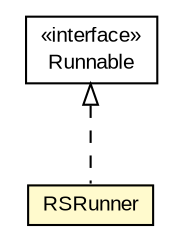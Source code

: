 #!/usr/local/bin/dot
#
# Class diagram 
# Generated by UMLGraph version R5_6-24-gf6e263 (http://www.umlgraph.org/)
#

digraph G {
	edge [fontname="arial",fontsize=10,labelfontname="arial",labelfontsize=10];
	node [fontname="arial",fontsize=10,shape=plaintext];
	nodesep=0.25;
	ranksep=0.5;
	// org.miloss.fgsms.services.rs.impl.RSRunner
	c946059 [label=<<table title="org.miloss.fgsms.services.rs.impl.RSRunner" border="0" cellborder="1" cellspacing="0" cellpadding="2" port="p" bgcolor="lemonChiffon" href="./RSRunner.html">
		<tr><td><table border="0" cellspacing="0" cellpadding="1">
<tr><td align="center" balign="center"> RSRunner </td></tr>
		</table></td></tr>
		</table>>, URL="./RSRunner.html", fontname="arial", fontcolor="black", fontsize=10.0];
	//org.miloss.fgsms.services.rs.impl.RSRunner implements java.lang.Runnable
	c946243:p -> c946059:p [dir=back,arrowtail=empty,style=dashed];
	// java.lang.Runnable
	c946243 [label=<<table title="java.lang.Runnable" border="0" cellborder="1" cellspacing="0" cellpadding="2" port="p" href="http://java.sun.com/j2se/1.4.2/docs/api/java/lang/Runnable.html">
		<tr><td><table border="0" cellspacing="0" cellpadding="1">
<tr><td align="center" balign="center"> &#171;interface&#187; </td></tr>
<tr><td align="center" balign="center"> Runnable </td></tr>
		</table></td></tr>
		</table>>, URL="http://java.sun.com/j2se/1.4.2/docs/api/java/lang/Runnable.html", fontname="arial", fontcolor="black", fontsize=10.0];
}

